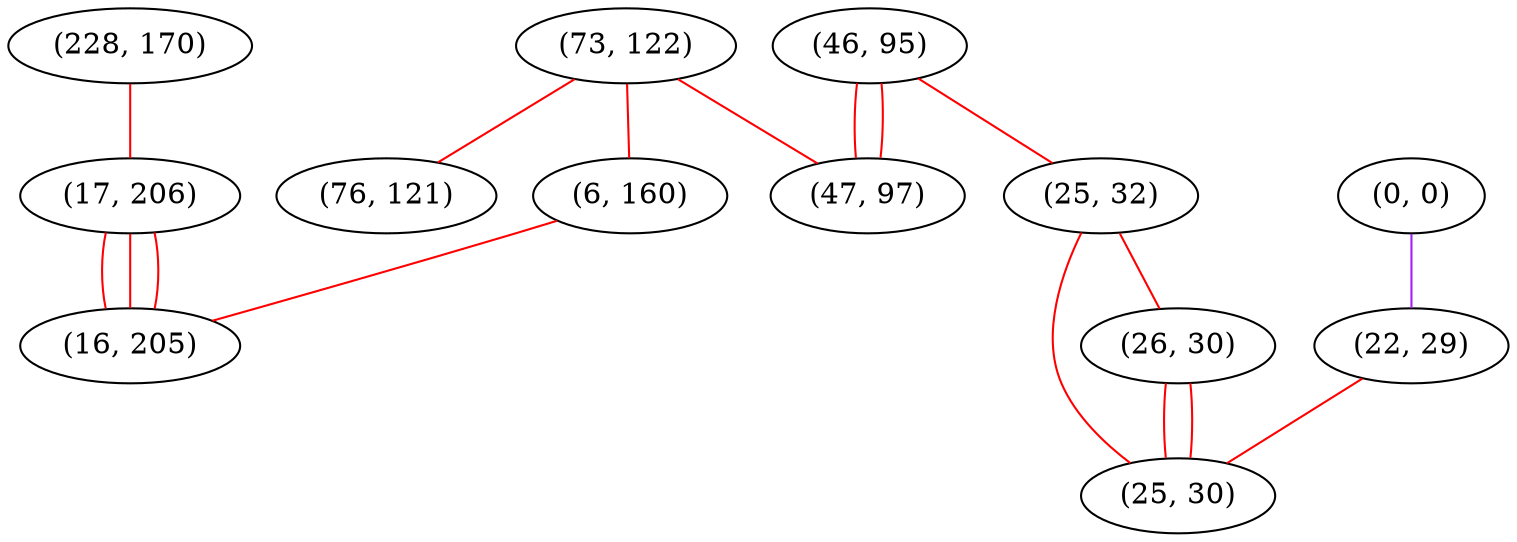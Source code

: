 graph "" {
"(73, 122)";
"(228, 170)";
"(0, 0)";
"(46, 95)";
"(17, 206)";
"(76, 121)";
"(6, 160)";
"(47, 97)";
"(25, 32)";
"(26, 30)";
"(22, 29)";
"(25, 30)";
"(16, 205)";
"(73, 122)" -- "(76, 121)"  [color=red, key=0, weight=1];
"(73, 122)" -- "(6, 160)"  [color=red, key=0, weight=1];
"(73, 122)" -- "(47, 97)"  [color=red, key=0, weight=1];
"(228, 170)" -- "(17, 206)"  [color=red, key=0, weight=1];
"(0, 0)" -- "(22, 29)"  [color=purple, key=0, weight=4];
"(46, 95)" -- "(25, 32)"  [color=red, key=0, weight=1];
"(46, 95)" -- "(47, 97)"  [color=red, key=0, weight=1];
"(46, 95)" -- "(47, 97)"  [color=red, key=1, weight=1];
"(17, 206)" -- "(16, 205)"  [color=red, key=0, weight=1];
"(17, 206)" -- "(16, 205)"  [color=red, key=1, weight=1];
"(17, 206)" -- "(16, 205)"  [color=red, key=2, weight=1];
"(6, 160)" -- "(16, 205)"  [color=red, key=0, weight=1];
"(25, 32)" -- "(26, 30)"  [color=red, key=0, weight=1];
"(25, 32)" -- "(25, 30)"  [color=red, key=0, weight=1];
"(26, 30)" -- "(25, 30)"  [color=red, key=0, weight=1];
"(26, 30)" -- "(25, 30)"  [color=red, key=1, weight=1];
"(22, 29)" -- "(25, 30)"  [color=red, key=0, weight=1];
}
